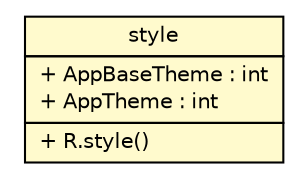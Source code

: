 #!/usr/local/bin/dot
#
# Class diagram 
# Generated by UMLGraph version R5_6_6-1-g9240c4 (http://www.umlgraph.org/)
#

digraph G {
	edge [fontname="Helvetica",fontsize=10,labelfontname="Helvetica",labelfontsize=10];
	node [fontname="Helvetica",fontsize=10,shape=plaintext];
	nodesep=0.25;
	ranksep=0.5;
	// epfl.sweng.R.style
	c723 [label=<<table title="epfl.sweng.R.style" border="0" cellborder="1" cellspacing="0" cellpadding="2" port="p" bgcolor="lemonChiffon" href="./R.style.html">
		<tr><td><table border="0" cellspacing="0" cellpadding="1">
<tr><td align="center" balign="center"> style </td></tr>
		</table></td></tr>
		<tr><td><table border="0" cellspacing="0" cellpadding="1">
<tr><td align="left" balign="left"> + AppBaseTheme : int </td></tr>
<tr><td align="left" balign="left"> + AppTheme : int </td></tr>
		</table></td></tr>
		<tr><td><table border="0" cellspacing="0" cellpadding="1">
<tr><td align="left" balign="left"> + R.style() </td></tr>
		</table></td></tr>
		</table>>, URL="./R.style.html", fontname="Helvetica", fontcolor="black", fontsize=10.0];
}


